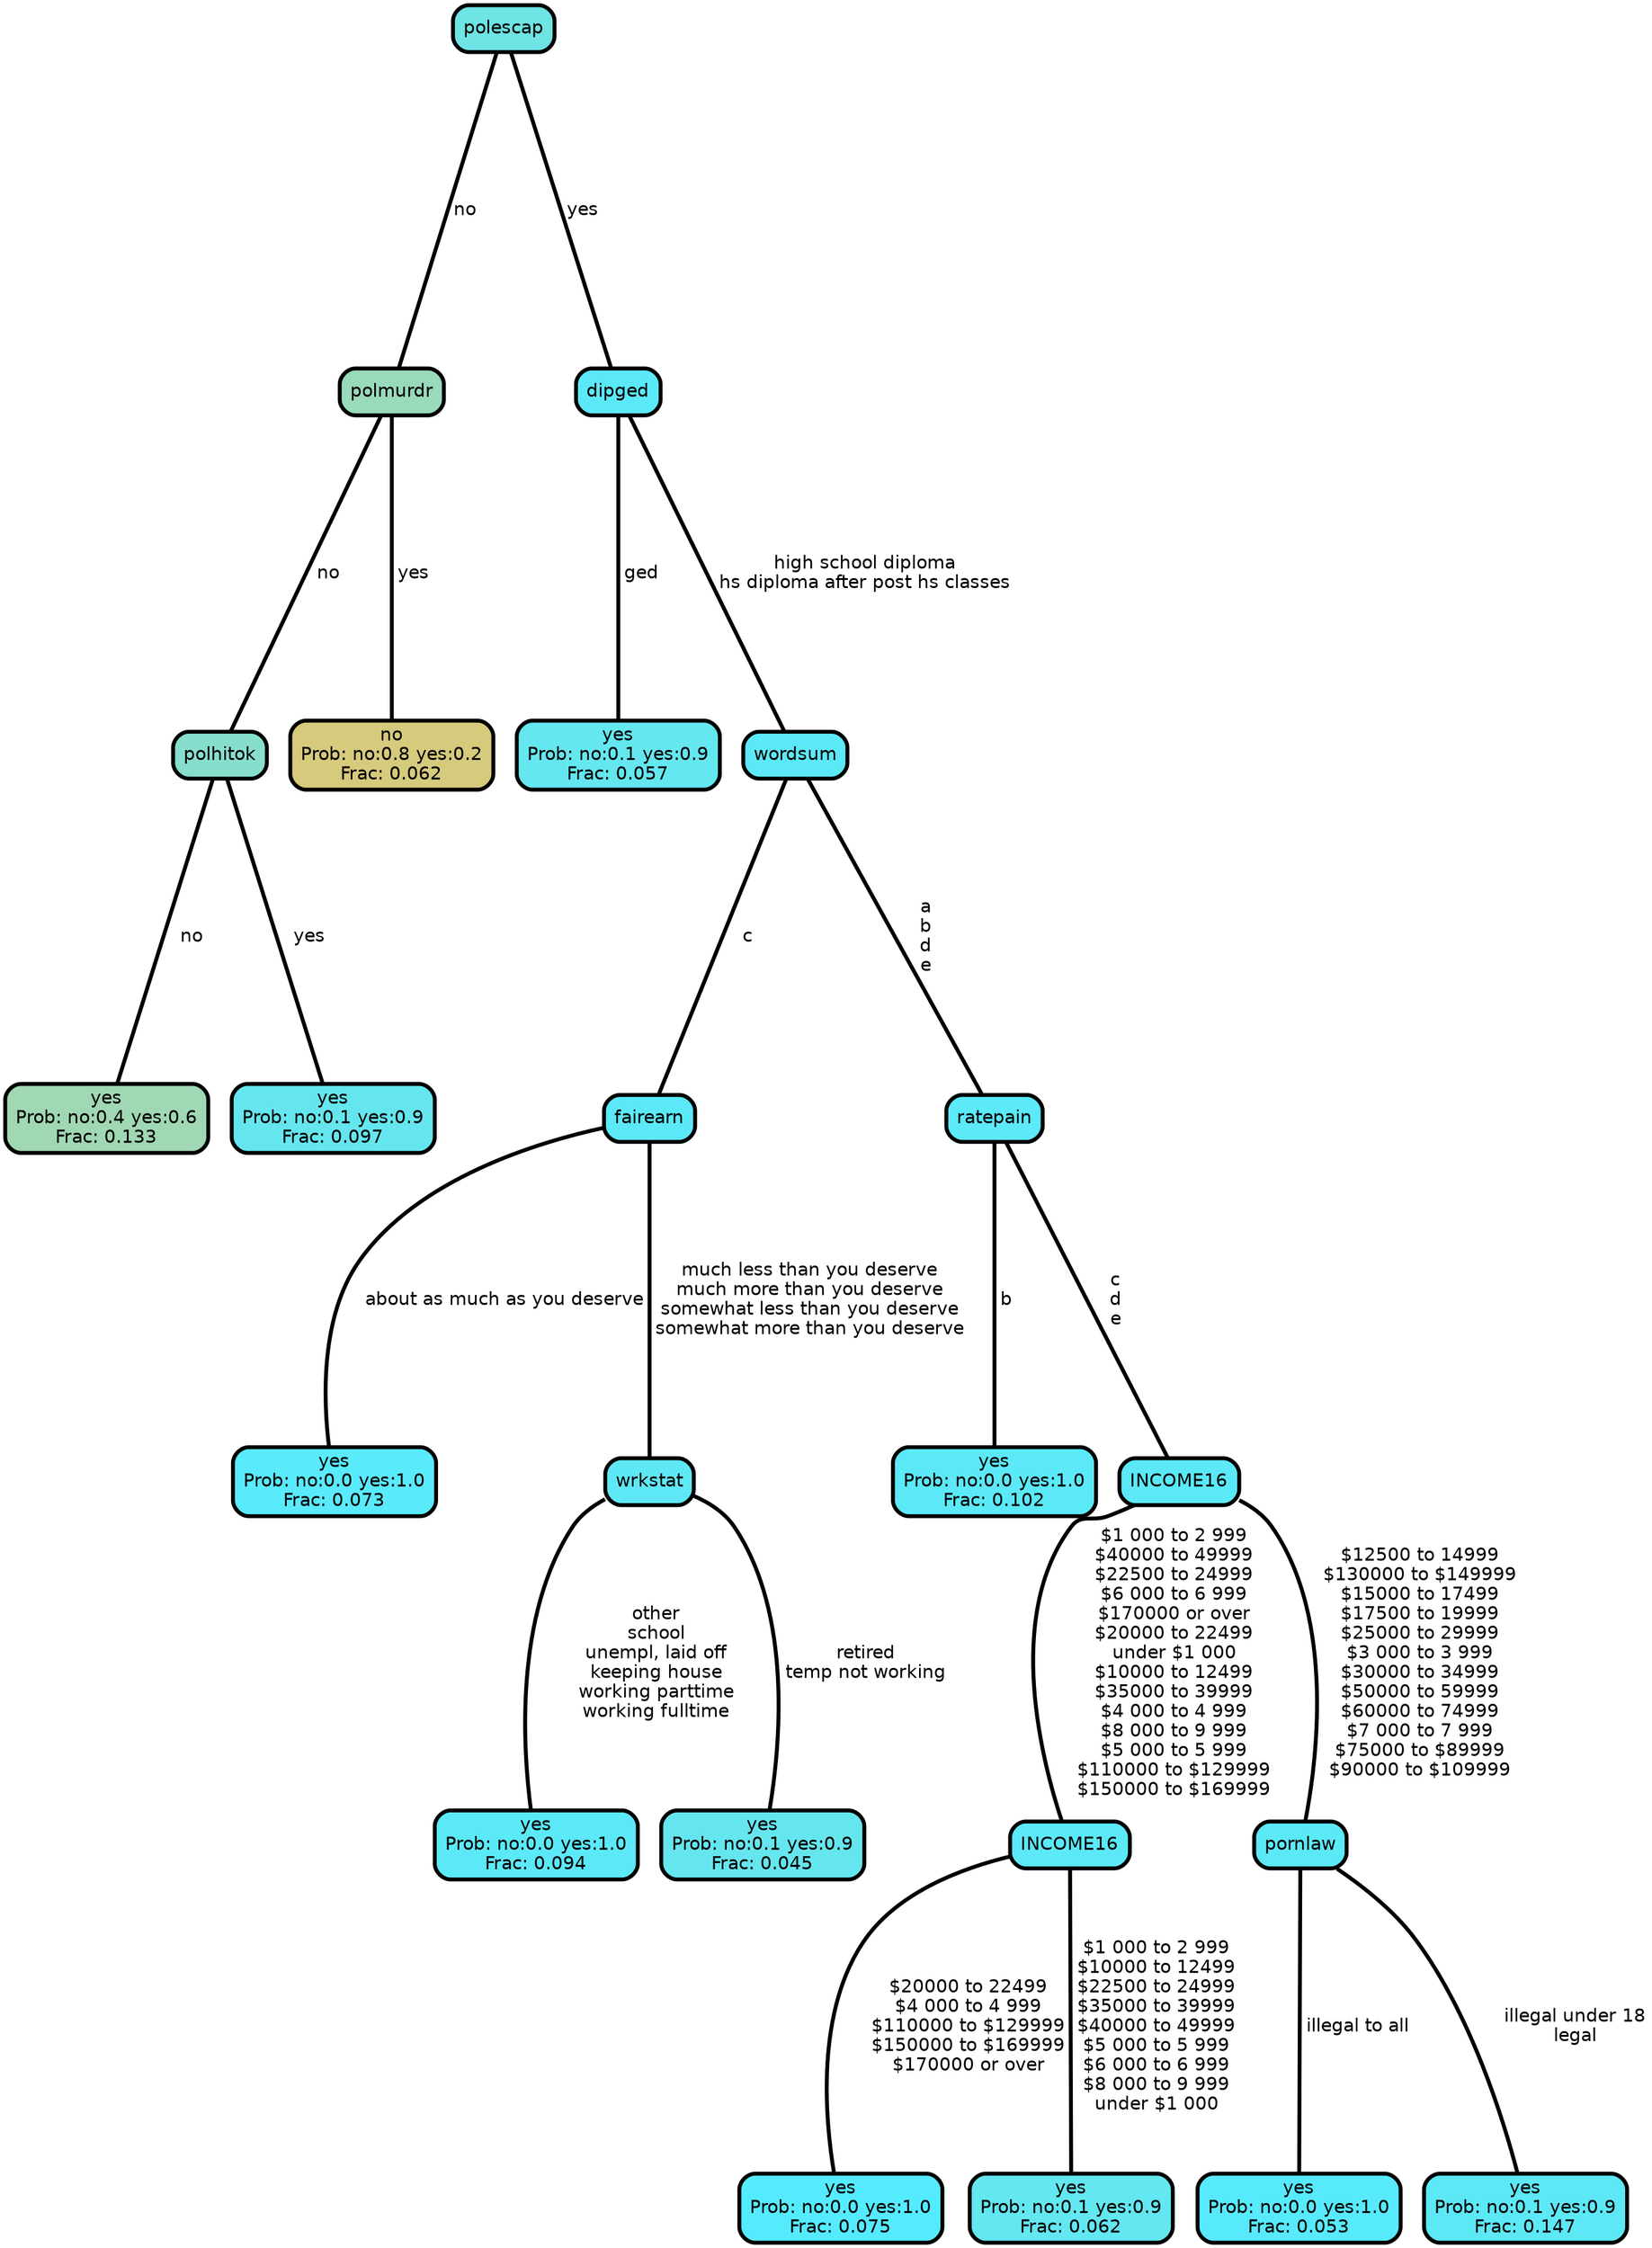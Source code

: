 graph Tree {
node [shape=box, style="filled, rounded",color="black",penwidth="3",fontcolor="black",                 fontname=helvetica] ;
graph [ranksep="0 equally", splines=straight,                 bgcolor=transparent, dpi=200] ;
edge [fontname=helvetica, color=black] ;
0 [label="yes
Prob: no:0.4 yes:0.6
Frac: 0.133", fillcolor="#a0d8b3"] ;
1 [label="polhitok", fillcolor="#87decc"] ;
2 [label="yes
Prob: no:0.1 yes:0.9
Frac: 0.097", fillcolor="#65e6ee"] ;
3 [label="polmurdr", fillcolor="#98dabb"] ;
4 [label="no
Prob: no:0.8 yes:0.2
Frac: 0.062", fillcolor="#d6ca7d"] ;
5 [label="polescap", fillcolor="#6ee4e5"] ;
6 [label="yes
Prob: no:0.1 yes:0.9
Frac: 0.057", fillcolor="#64e7ef"] ;
7 [label="dipged", fillcolor="#5ce9f7"] ;
8 [label="yes
Prob: no:0.0 yes:1.0
Frac: 0.073", fillcolor="#59eafb"] ;
9 [label="fairearn", fillcolor="#5ce9f7"] ;
10 [label="yes
Prob: no:0.0 yes:1.0
Frac: 0.094", fillcolor="#5be9f8"] ;
11 [label="wrkstat", fillcolor="#5ee8f5"] ;
12 [label="yes
Prob: no:0.1 yes:0.9
Frac: 0.045", fillcolor="#65e6ee"] ;
13 [label="wordsum", fillcolor="#5ce9f7"] ;
14 [label="yes
Prob: no:0.0 yes:1.0
Frac: 0.102", fillcolor="#5ce9f7"] ;
15 [label="ratepain", fillcolor="#5ce9f8"] ;
16 [label="yes
Prob: no:0.0 yes:1.0
Frac: 0.075", fillcolor="#55ebff"] ;
17 [label="INCOME16", fillcolor="#5be9f8"] ;
18 [label="yes
Prob: no:0.1 yes:0.9
Frac: 0.062", fillcolor="#63e7f0"] ;
19 [label="INCOME16", fillcolor="#5be9f8"] ;
20 [label="yes
Prob: no:0.0 yes:1.0
Frac: 0.053", fillcolor="#57eafc"] ;
21 [label="pornlaw", fillcolor="#5ce9f7"] ;
22 [label="yes
Prob: no:0.1 yes:0.9
Frac: 0.147", fillcolor="#5de8f6"] ;
1 -- 0 [label=" no",penwidth=3] ;
1 -- 2 [label=" yes",penwidth=3] ;
3 -- 1 [label=" no",penwidth=3] ;
3 -- 4 [label=" yes",penwidth=3] ;
5 -- 3 [label=" no",penwidth=3] ;
5 -- 7 [label=" yes",penwidth=3] ;
7 -- 6 [label=" ged",penwidth=3] ;
7 -- 13 [label=" high school diploma\n hs diploma after post hs classes",penwidth=3] ;
9 -- 8 [label=" about as much as you deserve",penwidth=3] ;
9 -- 11 [label=" much less than you deserve\n much more than you deserve\n somewhat less than you deserve\n somewhat more than you deserve",penwidth=3] ;
11 -- 10 [label=" other\n school\n unempl, laid off\n keeping house\n working parttime\n working fulltime",penwidth=3] ;
11 -- 12 [label=" retired\n temp not working",penwidth=3] ;
13 -- 9 [label=" c",penwidth=3] ;
13 -- 15 [label=" a\n b\n d\n e",penwidth=3] ;
15 -- 14 [label=" b",penwidth=3] ;
15 -- 19 [label=" c\n d\n e",penwidth=3] ;
17 -- 16 [label=" $20000 to 22499\n $4 000 to 4 999\n $110000 to $129999\n $150000 to $169999\n $170000 or over",penwidth=3] ;
17 -- 18 [label=" $1 000 to 2 999\n $10000 to 12499\n $22500 to 24999\n $35000 to 39999\n $40000 to 49999\n $5 000 to 5 999\n $6 000 to 6 999\n $8 000 to 9 999\n under $1 000",penwidth=3] ;
19 -- 17 [label=" $1 000 to 2 999\n $40000 to 49999\n $22500 to 24999\n $6 000 to 6 999\n $170000 or over\n $20000 to 22499\n under $1 000\n $10000 to 12499\n $35000 to 39999\n $4 000 to 4 999\n $8 000 to 9 999\n $5 000 to 5 999\n $110000 to $129999\n $150000 to $169999",penwidth=3] ;
19 -- 21 [label=" $12500 to 14999\n $130000 to $149999\n $15000 to 17499\n $17500 to 19999\n $25000 to 29999\n $3 000 to 3 999\n $30000 to 34999\n $50000 to 59999\n $60000 to 74999\n $7 000 to 7 999\n $75000 to $89999\n $90000 to $109999",penwidth=3] ;
21 -- 20 [label=" illegal to all",penwidth=3] ;
21 -- 22 [label=" illegal under 18\n legal",penwidth=3] ;
{rank = same;}}